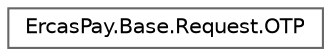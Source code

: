 digraph "Graphical Class Hierarchy"
{
 // LATEX_PDF_SIZE
  bgcolor="transparent";
  edge [fontname=Helvetica,fontsize=10,labelfontname=Helvetica,labelfontsize=10];
  node [fontname=Helvetica,fontsize=10,shape=box,height=0.2,width=0.4];
  rankdir="LR";
  Node0 [id="Node000000",label="ErcasPay.Base.Request.OTP",height=0.2,width=0.4,color="grey40", fillcolor="white", style="filled",URL="$classErcasPay_1_1Base_1_1Request_1_1OTP.html",tooltip="OTP."];
}
